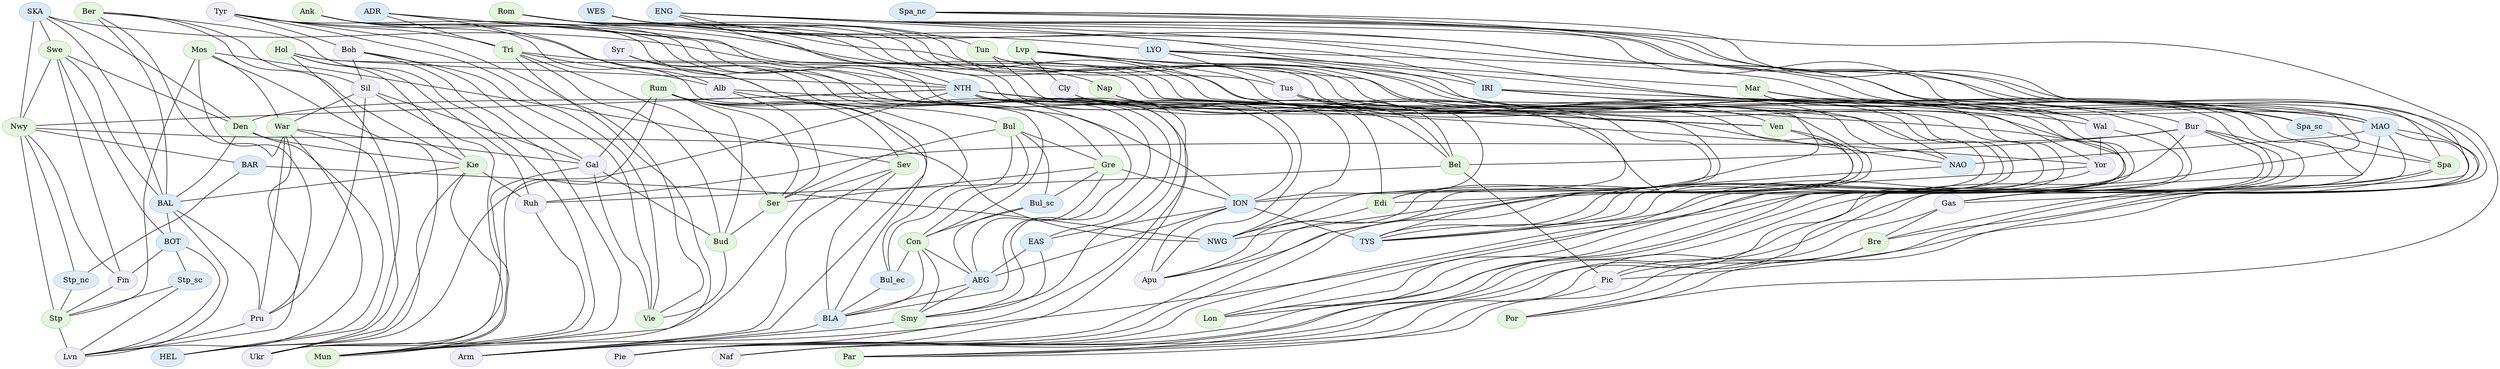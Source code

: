 strict graph {


	"Mos" [ color="2", colorscheme="greens3", fillcolor="1", style="filled",  weight=0 ];

	"Mos" -- "Sev" [  weight=0 ];

	"Mos" -- "Ukr" [  weight=0 ];

	"Mos" -- "War" [  weight=0 ];

	"Mos" -- "Stp" [  weight=0 ];

	"Mos" -- "Lvn" [  weight=0 ];

	"ADR" [ color="2", colorscheme="blues3", fillcolor="1", style="filled",  weight=0 ];

	"ADR" -- "Ven" [  weight=0 ];

	"ADR" -- "Tri" [  weight=0 ];

	"ADR" -- "Apu" [  weight=0 ];

	"ADR" -- "ION" [  weight=0 ];

	"ADR" -- "Alb" [  weight=0 ];

	"Rum" [ color="2", colorscheme="greens3", fillcolor="1", style="filled",  weight=0 ];

	"Rum" -- "Ser" [  weight=0 ];

	"Rum" -- "Bud" [  weight=0 ];

	"Rum" -- "Ukr" [  weight=0 ];

	"Rum" -- "BLA" [  weight=0 ];

	"Rum" -- "Sev" [  weight=0 ];

	"Rum" -- "Bul" [  weight=0 ];

	"Rum" -- "Bul_ec" [  weight=0 ];

	"Rum" -- "Gal" [  weight=0 ];

	"WES" [ color="2", colorscheme="blues3", fillcolor="1", style="filled",  weight=0 ];

	"WES" -- "TYS" [  weight=0 ];

	"WES" -- "Tun" [  weight=0 ];

	"WES" -- "Spa_sc" [  weight=0 ];

	"WES" -- "LYO" [  weight=0 ];

	"WES" -- "Naf" [  weight=0 ];

	"WES" -- "MAO" [  weight=0 ];

	"Tun" [ color="2", colorscheme="greens3", fillcolor="1", style="filled",  weight=0 ];

	"Tun" -- "Naf" [  weight=0 ];

	"Tun" -- "ION" [  weight=0 ];

	"Tun" -- "TYS" [  weight=0 ];

	"Tun" -- "WES" [  weight=0 ];

	"Ber" [ color="2", colorscheme="greens3", fillcolor="1", style="filled",  weight=0 ];

	"Ber" -- "Mun" [  weight=0 ];

	"Ber" -- "BAL" [  weight=0 ];

	"Ber" -- "Sil" [  weight=0 ];

	"Ber" -- "Pru" [  weight=0 ];

	"Ber" -- "Kie" [  weight=0 ];

	"Ank" [ color="2", colorscheme="greens3", fillcolor="1", style="filled",  weight=0 ];

	"Ank" -- "Arm" [  weight=0 ];

	"Ank" -- "BLA" [  weight=0 ];

	"Ank" -- "Con" [  weight=0 ];

	"Ank" -- "Smy" [  weight=0 ];

	"Tyr" [ color="2", colorscheme="purples3", fillcolor="1", style="filled",  weight=0 ];

	"Tyr" -- "Mun" [  weight=0 ];

	"Tyr" -- "Vie" [  weight=0 ];

	"Tyr" -- "Ven" [  weight=0 ];

	"Tyr" -- "Tri" [  weight=0 ];

	"Tyr" -- "Pie" [  weight=0 ];

	"Tyr" -- "Boh" [  weight=0 ];

	"Rom" [ color="2", colorscheme="greens3", fillcolor="1", style="filled",  weight=0 ];

	"Rom" -- "Ven" [  weight=0 ];

	"Rom" -- "Apu" [  weight=0 ];

	"Rom" -- "Nap" [  weight=0 ];

	"Rom" -- "TYS" [  weight=0 ];

	"Rom" -- "Tus" [  weight=0 ];

	"Tri" [ color="2", colorscheme="greens3", fillcolor="1", style="filled",  weight=0 ];

	"Tri" -- "Alb" [  weight=0 ];

	"Tri" -- "ADR" [  weight=0 ];

	"Tri" -- "Bud" [  weight=0 ];

	"Tri" -- "Ven" [  weight=0 ];

	"Tri" -- "Tyr" [  weight=0 ];

	"Tri" -- "Vie" [  weight=0 ];

	"Tri" -- "Ser" [  weight=0 ];

	"Boh" [ color="2", colorscheme="purples3", fillcolor="1", style="filled",  weight=0 ];

	"Boh" -- "Tyr" [  weight=0 ];

	"Boh" -- "Mun" [  weight=0 ];

	"Boh" -- "Sil" [  weight=0 ];

	"Boh" -- "Vie" [  weight=0 ];

	"Boh" -- "Gal" [  weight=0 ];

	"SKA" [ color="2", colorscheme="blues3", fillcolor="1", style="filled",  weight=0 ];

	"SKA" -- "NTH" [  weight=0 ];

	"SKA" -- "Swe" [  weight=0 ];

	"SKA" -- "BAL" [  weight=0 ];

	"SKA" -- "Nwy" [  weight=0 ];

	"SKA" -- "Den" [  weight=0 ];

	"Alb" [ color="2", colorscheme="purples3", fillcolor="1", style="filled",  weight=0 ];

	"Alb" -- "ION" [  weight=0 ];

	"Alb" -- "ADR" [  weight=0 ];

	"Alb" -- "Ser" [  weight=0 ];

	"Alb" -- "Tri" [  weight=0 ];

	"Alb" -- "Gre" [  weight=0 ];

	"ENG" [ color="2", colorscheme="blues3", fillcolor="1", style="filled",  weight=0 ];

	"ENG" -- "Bre" [  weight=0 ];

	"ENG" -- "IRI" [  weight=0 ];

	"ENG" -- "Bel" [  weight=0 ];

	"ENG" -- "Lon" [  weight=0 ];

	"ENG" -- "MAO" [  weight=0 ];

	"ENG" -- "NTH" [  weight=0 ];

	"ENG" -- "Pic" [  weight=0 ];

	"ENG" -- "Wal" [  weight=0 ];

	"Lvp" [ color="2", colorscheme="greens3", fillcolor="1", style="filled",  weight=0 ];

	"Lvp" -- "Edi" [  weight=0 ];

	"Lvp" -- "IRI" [  weight=0 ];

	"Lvp" -- "NAO" [  weight=0 ];

	"Lvp" -- "Wal" [  weight=0 ];

	"Lvp" -- "Cly" [  weight=0 ];

	"Lvp" -- "Yor" [  weight=0 ];

	"Sil" [ color="2", colorscheme="purples3", fillcolor="1", style="filled",  weight=0 ];

	"Sil" -- "War" [  weight=0 ];

	"Sil" -- "Pru" [  weight=0 ];

	"Sil" -- "Gal" [  weight=0 ];

	"Sil" -- "Ber" [  weight=0 ];

	"Sil" -- "Boh" [  weight=0 ];

	"Sil" -- "Mun" [  weight=0 ];

	"IRI" [ color="2", colorscheme="blues3", fillcolor="1", style="filled",  weight=0 ];

	"IRI" -- "ENG" [  weight=0 ];

	"IRI" -- "Lvp" [  weight=0 ];

	"IRI" -- "MAO" [  weight=0 ];

	"IRI" -- "NAO" [  weight=0 ];

	"IRI" -- "Wal" [  weight=0 ];

	"Hol" [ color="2", colorscheme="greens3", fillcolor="1", style="filled",  weight=0 ];

	"Hol" -- "Bel" [  weight=0 ];

	"Hol" -- "HEL" [  weight=0 ];

	"Hol" -- "Ruh" [  weight=0 ];

	"Hol" -- "Kie" [  weight=0 ];

	"Hol" -- "NTH" [  weight=0 ];

	"Swe" [ color="2", colorscheme="greens3", fillcolor="1", style="filled",  weight=0 ];

	"Swe" -- "BOT" [  weight=0 ];

	"Swe" -- "Den" [  weight=0 ];

	"Swe" -- "BAL" [  weight=0 ];

	"Swe" -- "Fin" [  weight=0 ];

	"Swe" -- "SKA" [  weight=0 ];

	"Swe" -- "Nwy" [  weight=0 ];

	"NTH" [ color="2", colorscheme="blues3", fillcolor="1", style="filled",  weight=0 ];

	"NTH" -- "ENG" [  weight=0 ];

	"NTH" -- "Edi" [  weight=0 ];

	"NTH" -- "Bel" [  weight=0 ];

	"NTH" -- "Yor" [  weight=0 ];

	"NTH" -- "Den" [  weight=0 ];

	"NTH" -- "Hol" [  weight=0 ];

	"NTH" -- "HEL" [  weight=0 ];

	"NTH" -- "SKA" [  weight=0 ];

	"NTH" -- "Lon" [  weight=0 ];

	"NTH" -- "Nwy" [  weight=0 ];

	"NTH" -- "NWG" [  weight=0 ];

	"Den" [ color="2", colorscheme="greens3", fillcolor="1", style="filled",  weight=0 ];

	"Den" -- "NTH" [  weight=0 ];

	"Den" -- "SKA" [  weight=0 ];

	"Den" -- "BAL" [  weight=0 ];

	"Den" -- "Kie" [  weight=0 ];

	"Den" -- "Swe" [  weight=0 ];

	"Den" -- "HEL" [  weight=0 ];

	"Syr" [ color="2", colorscheme="purples3", fillcolor="1", style="filled",  weight=0 ];

	"Syr" -- "Arm" [  weight=0 ];

	"Syr" -- "EAS" [  weight=0 ];

	"Syr" -- "Smy" [  weight=0 ];

	"Sev" [ color="2", colorscheme="greens3", fillcolor="1", style="filled",  weight=0 ];

	"Sev" -- "Mos" [  weight=0 ];

	"Sev" -- "Arm" [  weight=0 ];

	"Sev" -- "BLA" [  weight=0 ];

	"Sev" -- "Rum" [  weight=0 ];

	"Sev" -- "Ukr" [  weight=0 ];

	"Nap" [ color="2", colorscheme="greens3", fillcolor="1", style="filled",  weight=0 ];

	"Nap" -- "Apu" [  weight=0 ];

	"Nap" -- "ION" [  weight=0 ];

	"Nap" -- "TYS" [  weight=0 ];

	"Nap" -- "Rom" [  weight=0 ];

	"War" [ color="2", colorscheme="greens3", fillcolor="1", style="filled",  weight=0 ];

	"War" -- "Pru" [  weight=0 ];

	"War" -- "Mos" [  weight=0 ];

	"War" -- "Gal" [  weight=0 ];

	"War" -- "Lvn" [  weight=0 ];

	"War" -- "Ukr" [  weight=0 ];

	"War" -- "Sil" [  weight=0 ];

	"Spa_nc" [ color="2", colorscheme="blues3", fillcolor="1", style="filled",  weight=0 ];

	"Spa_nc" -- "Por" [  weight=0 ];

	"Spa_nc" -- "MAO" [  weight=0 ];

	"Spa_nc" -- "Gas" [  weight=0 ];

	"Spa_nc" -- "Spa" [  weight=0 ];

	"Bul" [ color="2", colorscheme="greens3", fillcolor="1", style="filled",  weight=0 ];

	"Bul" -- "Rum" [  weight=0 ];

	"Bul" -- "Bul_sc" [  weight=0 ];

	"Bul" -- "Bul_ec" [  weight=0 ];

	"Bul" -- "Ser" [  weight=0 ];

	"Bul" -- "Con" [  weight=0 ];

	"Bul" -- "Gre" [  weight=0 ];

	"Cly" [ color="2", colorscheme="purples3", fillcolor="1", style="filled",  weight=0 ];

	"Cly" -- "NAO" [  weight=0 ];

	"Cly" -- "Lvp" [  weight=0 ];

	"Cly" -- "Edi" [  weight=0 ];

	"Cly" -- "NWG" [  weight=0 ];

	"MAO" [ color="2", colorscheme="blues3", fillcolor="1", style="filled",  weight=0 ];

	"MAO" -- "NAO" [  weight=0 ];

	"MAO" -- "Por" [  weight=0 ];

	"MAO" -- "ENG" [  weight=0 ];

	"MAO" -- "Spa_nc" [  weight=0 ];

	"MAO" -- "WES" [  weight=0 ];

	"MAO" -- "IRI" [  weight=0 ];

	"MAO" -- "Gas" [  weight=0 ];

	"MAO" -- "Bre" [  weight=0 ];

	"MAO" -- "Naf" [  weight=0 ];

	"Gre" [ color="2", colorscheme="greens3", fillcolor="1", style="filled",  weight=0 ];

	"Gre" -- "Alb" [  weight=0 ];

	"Gre" -- "Bul" [  weight=0 ];

	"Gre" -- "Ser" [  weight=0 ];

	"Gre" -- "AEG" [  weight=0 ];

	"Gre" -- "Bul_sc" [  weight=0 ];

	"Gre" -- "ION" [  weight=0 ];

	"LYO" [ color="2", colorscheme="blues3", fillcolor="1", style="filled",  weight=0 ];

	"LYO" -- "Tus" [  weight=0 ];

	"LYO" -- "Spa_sc" [  weight=0 ];

	"LYO" -- "Mar" [  weight=0 ];

	"LYO" -- "WES" [  weight=0 ];

	"LYO" -- "Pie" [  weight=0 ];

	"LYO" -- "TYS" [  weight=0 ];

	"Wal" [ color="2", colorscheme="purples3", fillcolor="1", style="filled",  weight=0 ];

	"Wal" -- "Yor" [  weight=0 ];

	"Wal" -- "Lon" [  weight=0 ];

	"Wal" -- "ENG" [  weight=0 ];

	"Wal" -- "IRI" [  weight=0 ];

	"Wal" -- "Lvp" [  weight=0 ];

	"Nwy" [ color="2", colorscheme="greens3", fillcolor="1", style="filled",  weight=0 ];

	"Nwy" -- "NTH" [  weight=0 ];

	"Nwy" -- "SKA" [  weight=0 ];

	"Nwy" -- "Stp" [  weight=0 ];

	"Nwy" -- "NWG" [  weight=0 ];

	"Nwy" -- "Stp_nc" [  weight=0 ];

	"Nwy" -- "Swe" [  weight=0 ];

	"Nwy" -- "BAR" [  weight=0 ];

	"Nwy" -- "Fin" [  weight=0 ];

	"Kie" [ color="2", colorscheme="greens3", fillcolor="1", style="filled",  weight=0 ];

	"Kie" -- "Den" [  weight=0 ];

	"Kie" -- "Mun" [  weight=0 ];

	"Kie" -- "Ber" [  weight=0 ];

	"Kie" -- "HEL" [  weight=0 ];

	"Kie" -- "Hol" [  weight=0 ];

	"Kie" -- "Ruh" [  weight=0 ];

	"Kie" -- "BAL" [  weight=0 ];

	"Bul_sc" [ color="2", colorscheme="blues3", fillcolor="1", style="filled",  weight=0 ];

	"Bul_sc" -- "Con" [  weight=0 ];

	"Bul_sc" -- "Gre" [  weight=0 ];

	"Bul_sc" -- "Bul" [  weight=0 ];

	"Bul_sc" -- "AEG" [  weight=0 ];

	"ION" [ color="2", colorscheme="blues3", fillcolor="1", style="filled",  weight=0 ];

	"ION" -- "Nap" [  weight=0 ];

	"ION" -- "Apu" [  weight=0 ];

	"ION" -- "Tun" [  weight=0 ];

	"ION" -- "EAS" [  weight=0 ];

	"ION" -- "ADR" [  weight=0 ];

	"ION" -- "TYS" [  weight=0 ];

	"ION" -- "Gre" [  weight=0 ];

	"ION" -- "Alb" [  weight=0 ];

	"ION" -- "AEG" [  weight=0 ];

	"BAR" [ color="2", colorscheme="blues3", fillcolor="1", style="filled",  weight=0 ];

	"BAR" -- "Stp_nc" [  weight=0 ];

	"BAR" -- "Nwy" [  weight=0 ];

	"BAR" -- "NWG" [  weight=0 ];

	"Gal" [ color="2", colorscheme="purples3", fillcolor="1", style="filled",  weight=0 ];

	"Gal" -- "Boh" [  weight=0 ];

	"Gal" -- "Sil" [  weight=0 ];

	"Gal" -- "War" [  weight=0 ];

	"Gal" -- "Ukr" [  weight=0 ];

	"Gal" -- "Rum" [  weight=0 ];

	"Gal" -- "Vie" [  weight=0 ];

	"Gal" -- "Bud" [  weight=0 ];

	"BAL" [ color="2", colorscheme="blues3", fillcolor="1", style="filled",  weight=0 ];

	"BAL" -- "Kie" [  weight=0 ];

	"BAL" -- "Den" [  weight=0 ];

	"BAL" -- "Ber" [  weight=0 ];

	"BAL" -- "Swe" [  weight=0 ];

	"BAL" -- "Pru" [  weight=0 ];

	"BAL" -- "SKA" [  weight=0 ];

	"BAL" -- "Lvn" [  weight=0 ];

	"BAL" -- "BOT" [  weight=0 ];

	"Yor" [ color="2", colorscheme="purples3", fillcolor="1", style="filled",  weight=0 ];

	"Yor" -- "NTH" [  weight=0 ];

	"Yor" -- "Wal" [  weight=0 ];

	"Yor" -- "Lon" [  weight=0 ];

	"Yor" -- "Edi" [  weight=0 ];

	"Yor" -- "Lvp" [  weight=0 ];

	"Mar" [ color="2", colorscheme="greens3", fillcolor="1", style="filled",  weight=0 ];

	"Mar" -- "Spa_sc" [  weight=0 ];

	"Mar" -- "Bur" [  weight=0 ];

	"Mar" -- "Gas" [  weight=0 ];

	"Mar" -- "LYO" [  weight=0 ];

	"Mar" -- "Spa" [  weight=0 ];

	"Mar" -- "Pie" [  weight=0 ];

	"Tus" [ color="2", colorscheme="purples3", fillcolor="1", style="filled",  weight=0 ];

	"Tus" -- "Rom" [  weight=0 ];

	"Tus" -- "Pie" [  weight=0 ];

	"Tus" -- "TYS" [  weight=0 ];

	"Tus" -- "Ven" [  weight=0 ];

	"Tus" -- "LYO" [  weight=0 ];

	"Lon" [ color="2", colorscheme="greens3", fillcolor="1", style="filled",  weight=0 ];

	"Lon" -- "NTH" [  weight=0 ];

	"Lon" -- "ENG" [  weight=0 ];

	"Lon" -- "Wal" [  weight=0 ];

	"Lon" -- "Yor" [  weight=0 ];

	"BOT" [ color="2", colorscheme="blues3", fillcolor="1", style="filled",  weight=0 ];

	"BOT" -- "Stp_sc" [  weight=0 ];

	"BOT" -- "BAL" [  weight=0 ];

	"BOT" -- "Fin" [  weight=0 ];

	"BOT" -- "Lvn" [  weight=0 ];

	"BOT" -- "Swe" [  weight=0 ];

	"EAS" [ color="2", colorscheme="blues3", fillcolor="1", style="filled",  weight=0 ];

	"EAS" -- "Syr" [  weight=0 ];

	"EAS" -- "Smy" [  weight=0 ];

	"EAS" -- "AEG" [  weight=0 ];

	"EAS" -- "ION" [  weight=0 ];

	"HEL" [ color="2", colorscheme="blues3", fillcolor="1", style="filled",  weight=0 ];

	"HEL" -- "NTH" [  weight=0 ];

	"HEL" -- "Hol" [  weight=0 ];

	"HEL" -- "Kie" [  weight=0 ];

	"HEL" -- "Den" [  weight=0 ];

	"Ser" [ color="2", colorscheme="greens3", fillcolor="1", style="filled",  weight=0 ];

	"Ser" -- "Tri" [  weight=0 ];

	"Ser" -- "Bud" [  weight=0 ];

	"Ser" -- "Gre" [  weight=0 ];

	"Ser" -- "Rum" [  weight=0 ];

	"Ser" -- "Alb" [  weight=0 ];

	"Ser" -- "Bul" [  weight=0 ];

	"Pru" [ color="2", colorscheme="purples3", fillcolor="1", style="filled",  weight=0 ];

	"Pru" -- "Lvn" [  weight=0 ];

	"Pru" -- "BAL" [  weight=0 ];

	"Pru" -- "Ber" [  weight=0 ];

	"Pru" -- "Sil" [  weight=0 ];

	"Pru" -- "War" [  weight=0 ];

	"Naf" [ color="2", colorscheme="purples3", fillcolor="1", style="filled",  weight=0 ];

	"Naf" -- "MAO" [  weight=0 ];

	"Naf" -- "Tun" [  weight=0 ];

	"Naf" -- "WES" [  weight=0 ];

	"Bur" [ color="2", colorscheme="purples3", fillcolor="1", style="filled",  weight=0 ];

	"Bur" -- "Gas" [  weight=0 ];

	"Bur" -- "Mun" [  weight=0 ];

	"Bur" -- "Bel" [  weight=0 ];

	"Bur" -- "Par" [  weight=0 ];

	"Bur" -- "Pic" [  weight=0 ];

	"Bur" -- "Ruh" [  weight=0 ];

	"Bur" -- "Mar" [  weight=0 ];

	"Fin" [ color="2", colorscheme="purples3", fillcolor="1", style="filled",  weight=0 ];

	"Fin" -- "Swe" [  weight=0 ];

	"Fin" -- "Stp" [  weight=0 ];

	"Fin" -- "Nwy" [  weight=0 ];

	"Fin" -- "BOT" [  weight=0 ];

	"Con" [ color="2", colorscheme="greens3", fillcolor="1", style="filled",  weight=0 ];

	"Con" -- "Smy" [  weight=0 ];

	"Con" -- "AEG" [  weight=0 ];

	"Con" -- "BLA" [  weight=0 ];

	"Con" -- "Bul_sc" [  weight=0 ];

	"Con" -- "Bul" [  weight=0 ];

	"Con" -- "Ank" [  weight=0 ];

	"Con" -- "Bul_ec" [  weight=0 ];

	"AEG" [ color="2", colorscheme="blues3", fillcolor="1", style="filled",  weight=0 ];

	"AEG" -- "Smy" [  weight=0 ];

	"AEG" -- "Con" [  weight=0 ];

	"AEG" -- "EAS" [  weight=0 ];

	"AEG" -- "BLA" [  weight=0 ];

	"AEG" -- "ION" [  weight=0 ];

	"AEG" -- "Bul_sc" [  weight=0 ];

	"AEG" -- "Gre" [  weight=0 ];

	"Ven" [ color="2", colorscheme="greens3", fillcolor="1", style="filled",  weight=0 ];

	"Ven" -- "Tus" [  weight=0 ];

	"Ven" -- "Tri" [  weight=0 ];

	"Ven" -- "Rom" [  weight=0 ];

	"Ven" -- "Tyr" [  weight=0 ];

	"Ven" -- "ADR" [  weight=0 ];

	"Ven" -- "Apu" [  weight=0 ];

	"Ven" -- "Pie" [  weight=0 ];

	"Bul_ec" [ color="2", colorscheme="blues3", fillcolor="1", style="filled",  weight=0 ];

	"Bul_ec" -- "Rum" [  weight=0 ];

	"Bul_ec" -- "BLA" [  weight=0 ];

	"Bul_ec" -- "Bul" [  weight=0 ];

	"Bul_ec" -- "Con" [  weight=0 ];

	"Bel" [ color="2", colorscheme="greens3", fillcolor="1", style="filled",  weight=0 ];

	"Bel" -- "ENG" [  weight=0 ];

	"Bel" -- "Hol" [  weight=0 ];

	"Bel" -- "Ruh" [  weight=0 ];

	"Bel" -- "Bur" [  weight=0 ];

	"Bel" -- "NTH" [  weight=0 ];

	"Bel" -- "Pic" [  weight=0 ];

	"Spa_sc" [ color="2", colorscheme="blues3", fillcolor="1", style="filled",  weight=0 ];

	"Spa_sc" -- "Spa" [  weight=0 ];

	"Spa_sc" -- "WES" [  weight=0 ];

	"Spa_sc" -- "Mar" [  weight=0 ];

	"Spa_sc" -- "LYO" [  weight=0 ];

	"Bud" [ color="2", colorscheme="greens3", fillcolor="1", style="filled",  weight=0 ];

	"Bud" -- "Vie" [  weight=0 ];

	"Bud" -- "Gal" [  weight=0 ];

	"Bud" -- "Rum" [  weight=0 ];

	"Bud" -- "Ser" [  weight=0 ];

	"Bud" -- "Tri" [  weight=0 ];

	"NAO" [ color="2", colorscheme="blues3", fillcolor="1", style="filled",  weight=0 ];

	"NAO" -- "Cly" [  weight=0 ];

	"NAO" -- "NWG" [  weight=0 ];

	"NAO" -- "IRI" [  weight=0 ];

	"NAO" -- "Lvp" [  weight=0 ];

	"NAO" -- "MAO" [  weight=0 ];

	"Ukr" [ color="2", colorscheme="purples3", fillcolor="1", style="filled",  weight=0 ];

	"Ukr" -- "War" [  weight=0 ];

	"Ukr" -- "Rum" [  weight=0 ];

	"Ukr" -- "Sev" [  weight=0 ];

	"Ukr" -- "Mos" [  weight=0 ];

	"Ukr" -- "Gal" [  weight=0 ];

	"Smy" [ color="2", colorscheme="greens3", fillcolor="1", style="filled",  weight=0 ];

	"Smy" -- "Con" [  weight=0 ];

	"Smy" -- "EAS" [  weight=0 ];

	"Smy" -- "Syr" [  weight=0 ];

	"Smy" -- "Arm" [  weight=0 ];

	"Smy" -- "AEG" [  weight=0 ];

	"Smy" -- "Ank" [  weight=0 ];

	"Ruh" [ color="2", colorscheme="purples3", fillcolor="1", style="filled",  weight=0 ];

	"Ruh" -- "Mun" [  weight=0 ];

	"Ruh" -- "Bel" [  weight=0 ];

	"Ruh" -- "Bur" [  weight=0 ];

	"Ruh" -- "Hol" [  weight=0 ];

	"Ruh" -- "Kie" [  weight=0 ];

	"Spa" [ color="2", colorscheme="greens3", fillcolor="1", style="filled",  weight=0 ];

	"Spa" -- "Spa_sc" [  weight=0 ];

	"Spa" -- "Gas" [  weight=0 ];

	"Spa" -- "Mar" [  weight=0 ];

	"Spa" -- "Por" [  weight=0 ];

	"Spa" -- "Spa_nc" [  weight=0 ];

	"Stp_sc" [ color="2", colorscheme="blues3", fillcolor="1", style="filled",  weight=0 ];

	"Stp_sc" -- "Lvn" [  weight=0 ];

	"Stp_sc" -- "BOT" [  weight=0 ];

	"Stp_sc" -- "Stp" [  weight=0 ];

	"TYS" [ color="2", colorscheme="blues3", fillcolor="1", style="filled",  weight=0 ];

	"TYS" -- "LYO" [  weight=0 ];

	"TYS" -- "Nap" [  weight=0 ];

	"TYS" -- "Rom" [  weight=0 ];

	"TYS" -- "WES" [  weight=0 ];

	"TYS" -- "ION" [  weight=0 ];

	"TYS" -- "Tun" [  weight=0 ];

	"TYS" -- "Tus" [  weight=0 ];

	"Gas" [ color="2", colorscheme="purples3", fillcolor="1", style="filled",  weight=0 ];

	"Gas" -- "Par" [  weight=0 ];

	"Gas" -- "Spa_nc" [  weight=0 ];

	"Gas" -- "Spa" [  weight=0 ];

	"Gas" -- "Bre" [  weight=0 ];

	"Gas" -- "Bur" [  weight=0 ];

	"Gas" -- "Mar" [  weight=0 ];

	"Gas" -- "MAO" [  weight=0 ];

	"Bre" [ color="2", colorscheme="greens3", fillcolor="1", style="filled",  weight=0 ];

	"Bre" -- "ENG" [  weight=0 ];

	"Bre" -- "Gas" [  weight=0 ];

	"Bre" -- "MAO" [  weight=0 ];

	"Bre" -- "Par" [  weight=0 ];

	"Bre" -- "Pic" [  weight=0 ];

	"Edi" [ color="2", colorscheme="greens3", fillcolor="1", style="filled",  weight=0 ];

	"Edi" -- "Lvp" [  weight=0 ];

	"Edi" -- "NTH" [  weight=0 ];

	"Edi" -- "Yor" [  weight=0 ];

	"Edi" -- "NWG" [  weight=0 ];

	"Edi" -- "Cly" [  weight=0 ];

	"Apu" [ color="2", colorscheme="purples3", fillcolor="1", style="filled",  weight=0 ];

	"Apu" -- "ION" [  weight=0 ];

	"Apu" -- "ADR" [  weight=0 ];

	"Apu" -- "Ven" [  weight=0 ];

	"Apu" -- "Nap" [  weight=0 ];

	"Apu" -- "Rom" [  weight=0 ];

	"Pic" [ color="2", colorscheme="purples3", fillcolor="1", style="filled",  weight=0 ];

	"Pic" -- "Bel" [  weight=0 ];

	"Pic" -- "ENG" [  weight=0 ];

	"Pic" -- "Bre" [  weight=0 ];

	"Pic" -- "Bur" [  weight=0 ];

	"Pic" -- "Par" [  weight=0 ];

	"Stp_nc" [ color="2", colorscheme="blues3", fillcolor="1", style="filled",  weight=0 ];

	"Stp_nc" -- "Stp" [  weight=0 ];

	"Stp_nc" -- "Nwy" [  weight=0 ];

	"Stp_nc" -- "BAR" [  weight=0 ];

	"BLA" [ color="2", colorscheme="blues3", fillcolor="1", style="filled",  weight=0 ];

	"BLA" -- "Rum" [  weight=0 ];

	"BLA" -- "Sev" [  weight=0 ];

	"BLA" -- "Ank" [  weight=0 ];

	"BLA" -- "Bul_ec" [  weight=0 ];

	"BLA" -- "Arm" [  weight=0 ];

	"BLA" -- "AEG" [  weight=0 ];

	"BLA" -- "Con" [  weight=0 ];

	"Pie" [ color="2", colorscheme="purples3", fillcolor="1", style="filled",  weight=0 ];

	"Pie" -- "Ven" [  weight=0 ];

	"Pie" -- "Tus" [  weight=0 ];

	"Pie" -- "LYO" [  weight=0 ];

	"Pie" -- "Mar" [  weight=0 ];

	"Pie" -- "Tyr" [  weight=0 ];

	"Par" [ color="2", colorscheme="greens3", fillcolor="1", style="filled",  weight=0 ];

	"Par" -- "Gas" [  weight=0 ];

	"Par" -- "Bur" [  weight=0 ];

	"Par" -- "Pic" [  weight=0 ];

	"Par" -- "Bre" [  weight=0 ];

	"Por" [ color="2", colorscheme="greens3", fillcolor="1", style="filled",  weight=0 ];

	"Por" -- "MAO" [  weight=0 ];

	"Por" -- "Spa_nc" [  weight=0 ];

	"Por" -- "Spa" [  weight=0 ];

	"Mun" [ color="2", colorscheme="greens3", fillcolor="1", style="filled",  weight=0 ];

	"Mun" -- "Bur" [  weight=0 ];

	"Mun" -- "Kie" [  weight=0 ];

	"Mun" -- "Tyr" [  weight=0 ];

	"Mun" -- "Boh" [  weight=0 ];

	"Mun" -- "Ber" [  weight=0 ];

	"Mun" -- "Sil" [  weight=0 ];

	"Mun" -- "Ruh" [  weight=0 ];

	"Stp" [ color="2", colorscheme="greens3", fillcolor="1", style="filled",  weight=0 ];

	"Stp" -- "Stp_sc" [  weight=0 ];

	"Stp" -- "Fin" [  weight=0 ];

	"Stp" -- "Nwy" [  weight=0 ];

	"Stp" -- "Lvn" [  weight=0 ];

	"Stp" -- "Mos" [  weight=0 ];

	"Stp" -- "Stp_nc" [  weight=0 ];

	"NWG" [ color="2", colorscheme="blues3", fillcolor="1", style="filled",  weight=0 ];

	"NWG" -- "BAR" [  weight=0 ];

	"NWG" -- "Cly" [  weight=0 ];

	"NWG" -- "Edi" [  weight=0 ];

	"NWG" -- "NAO" [  weight=0 ];

	"NWG" -- "NTH" [  weight=0 ];

	"NWG" -- "Nwy" [  weight=0 ];

	"Lvn" [ color="2", colorscheme="purples3", fillcolor="1", style="filled",  weight=0 ];

	"Lvn" -- "BAL" [  weight=0 ];

	"Lvn" -- "Mos" [  weight=0 ];

	"Lvn" -- "Pru" [  weight=0 ];

	"Lvn" -- "Stp" [  weight=0 ];

	"Lvn" -- "BOT" [  weight=0 ];

	"Lvn" -- "Stp_sc" [  weight=0 ];

	"Lvn" -- "War" [  weight=0 ];

	"Vie" [ color="2", colorscheme="greens3", fillcolor="1", style="filled",  weight=0 ];

	"Vie" -- "Tyr" [  weight=0 ];

	"Vie" -- "Boh" [  weight=0 ];

	"Vie" -- "Gal" [  weight=0 ];

	"Vie" -- "Tri" [  weight=0 ];

	"Vie" -- "Bud" [  weight=0 ];

	"Arm" [ color="2", colorscheme="purples3", fillcolor="1", style="filled",  weight=0 ];

	"Arm" -- "Sev" [  weight=0 ];

	"Arm" -- "Smy" [  weight=0 ];

	"Arm" -- "Syr" [  weight=0 ];

	"Arm" -- "Ank" [  weight=0 ];

	"Arm" -- "BLA" [  weight=0 ];

}
